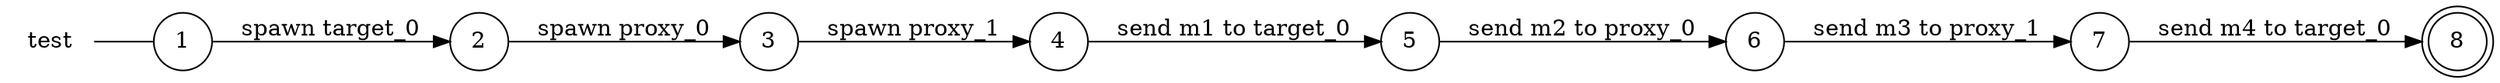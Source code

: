 digraph test {
	rankdir="LR";
	n_0 [label="test", shape="plaintext"];
	n_1 [id="5", shape=circle, label="7"];
	n_2 [id="6", shape=doublecircle, label="8"];
	n_3 [id="1", shape=circle, label="1"];
	n_0 -> n_3 [arrowhead=none];
	n_4 [id="2", shape=circle, label="2"];
	n_5 [id="8", shape=circle, label="4"];
	n_6 [id="4", shape=circle, label="5"];
	n_7 [id="7", shape=circle, label="6"];
	n_8 [id="3", shape=circle, label="3"];

	n_3 -> n_4 [id="[$e|4]", label="spawn target_0"];
	n_7 -> n_1 [id="[$e|2]", label="send m3 to proxy_1"];
	n_1 -> n_2 [id="[$e|3]", label="send m4 to target_0"];
	n_5 -> n_6 [id="[$e|1]", label="send m1 to target_0"];
	n_6 -> n_7 [id="[$e|5]", label="send m2 to proxy_0"];
	n_4 -> n_8 [id="[$e|6]", label="spawn proxy_0"];
	n_8 -> n_5 [id="[$e|0]", label="spawn proxy_1"];
}
